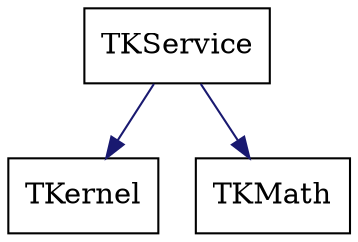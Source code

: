 digraph schema_TKService
{
	TKService [ URL = "toolkit_tkservice.html", shape = box ]
	TKernel [ URL = "toolkit_tkernel.html" , shape = box ]
	TKService -> TKernel [ color = "midnightblue", style = "solid" ]
	TKMath [ URL = "toolkit_tkmath.html" , shape = box ]
	TKService -> TKMath [ color = "midnightblue", style = "solid" ]
	aspect = 1
}
